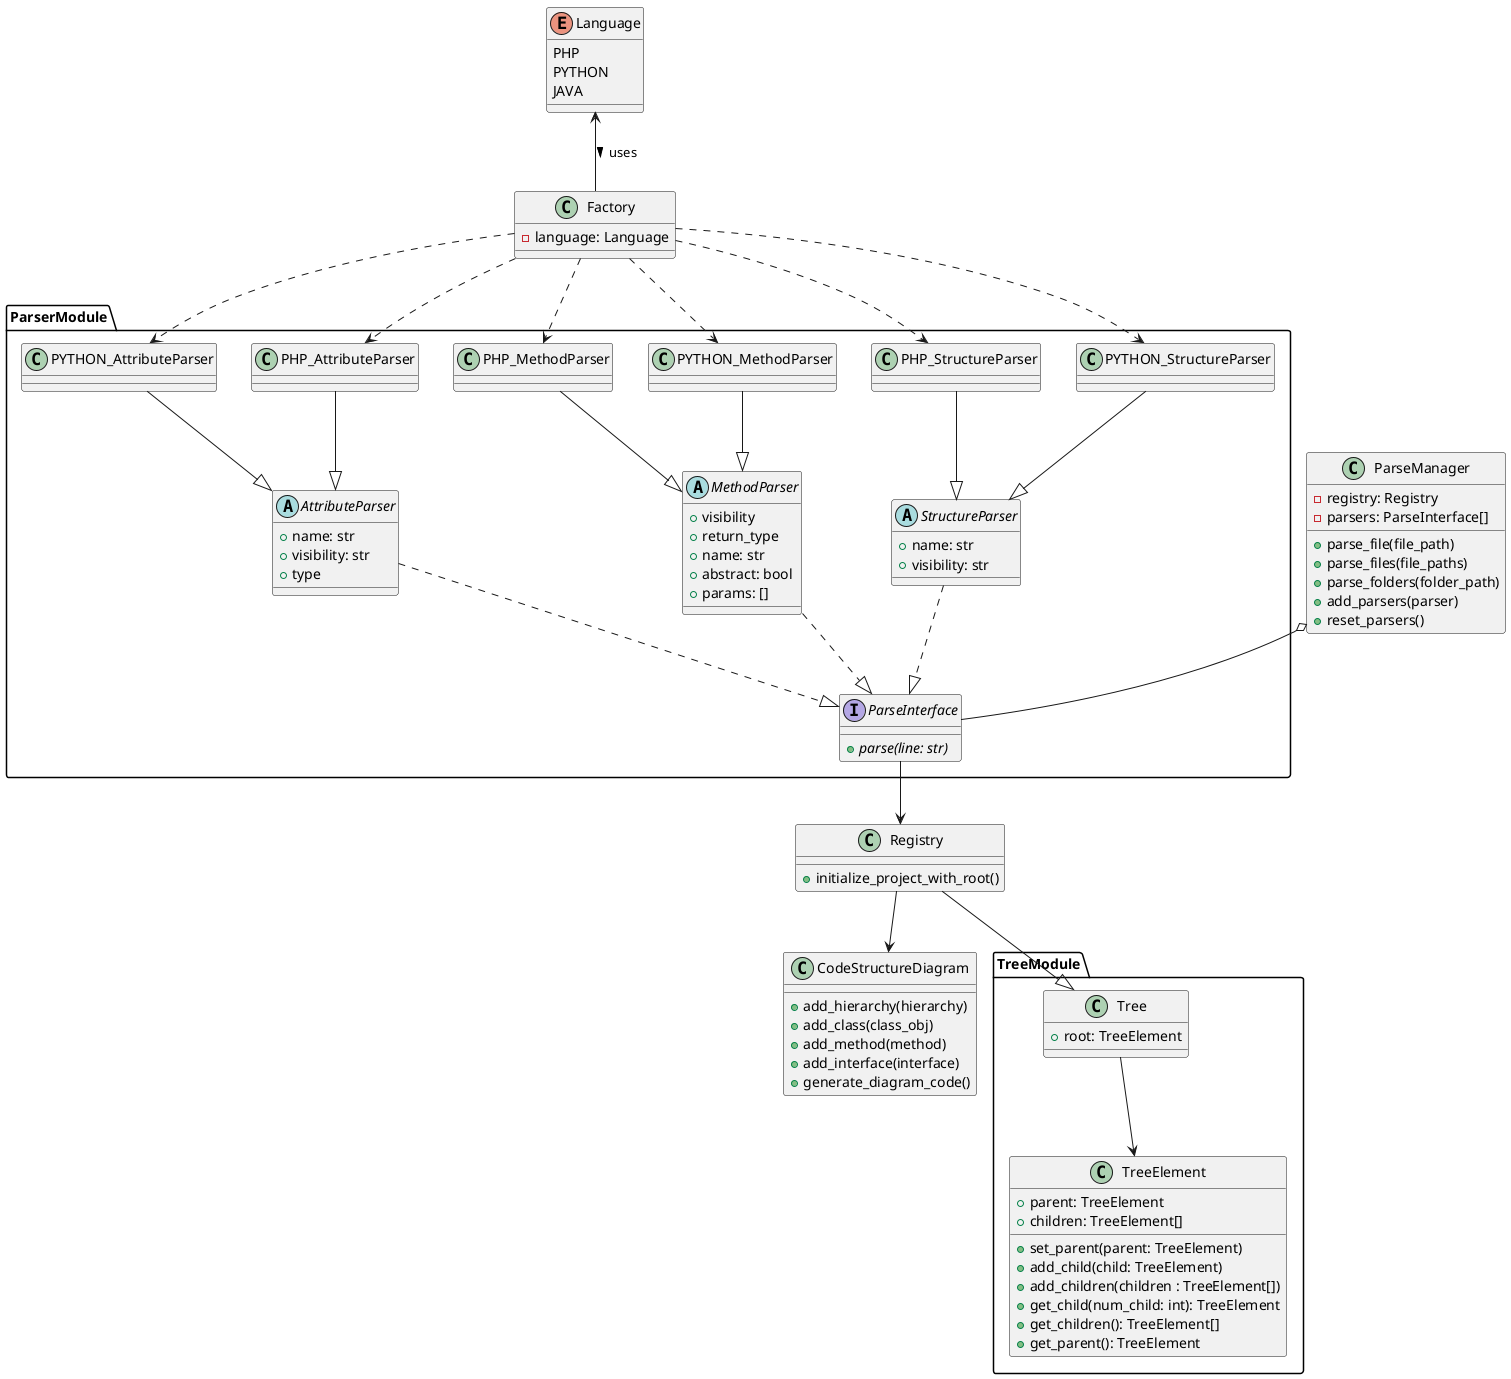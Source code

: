 @startuml

class Registry {
   + initialize_project_with_root()
}

package "ParserModule" {
 interface ParseInterface {
    + {abstract} parse(line: str)
 }
 ParseInterface --> Registry

 abstract class MethodParser {
   + visibility
   + return_type
   + name: str
   + abstract: bool
   + params: []
 }
 MethodParser ..|> ParseInterface

 abstract class AttributeParser {
   + name: str
   + visibility: str
   + type
 }
 AttributeParser ..|> ParseInterface

 abstract class StructureParser {
   + name: str
   + visibility: str
 }
 StructureParser ..|> ParseInterface

 class PHP_StructureParser {}
 PHP_StructureParser --|> StructureParser

 class PHP_AttributeParser {}
 PHP_AttributeParser --|> AttributeParser

 class PHP_MethodParser {}
 PHP_MethodParser --|> MethodParser

 class PYTHON_StructureParser {}
 PYTHON_StructureParser --|> StructureParser

 class PYTHON_AttributeParser {}
 PYTHON_AttributeParser --|> AttributeParser

 class PYTHON_MethodParser {}
 PYTHON_MethodParser --|> MethodParser
}

Factory ..> PHP_StructureParser
Factory ..> PYTHON_StructureParser
Factory ..> PYTHON_AttributeParser
Factory ..> PHP_AttributeParser
Factory ..> PYTHON_MethodParser
Factory ..> PHP_MethodParser

enum Language {
    PHP
    PYTHON
    JAVA
}

class Factory {
    - language: Language
}
Language <-- Factory : uses >

package "TreeModule" {
 class Tree {
    + root: TreeElement
 }
 Tree --> TreeElement
 Registry --|> Tree

 class TreeElement {
    + parent: TreeElement
    + children: TreeElement[]
    + set_parent(parent: TreeElement)
    + add_child(child: TreeElement)
    + add_children(children : TreeElement[])
    + get_child(num_child: int): TreeElement
    + get_children(): TreeElement[]
    + get_parent(): TreeElement
 }
}

class CodeStructureDiagram {
    + add_hierarchy(hierarchy)
    + add_class(class_obj)
    + add_method(method)
    + add_interface(interface)
    + generate_diagram_code()
}

class ParseManager {
    - registry: Registry 
    - parsers: ParseInterface[]
    + parse_file(file_path)
    + parse_files(file_paths)
    + parse_folders(folder_path)
    + add_parsers(parser)
    + reset_parsers()
}

ParseManager o-- ParseInterface 
Registry --> CodeStructureDiagram

@enduml
